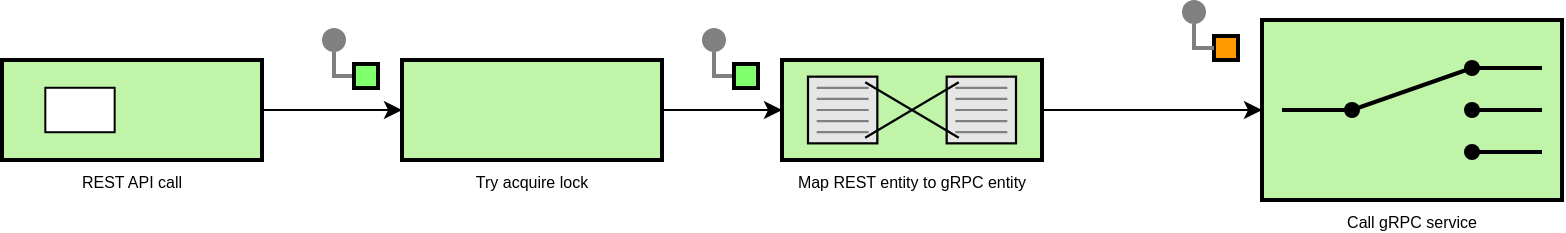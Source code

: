 <mxfile version="21.1.1">
  <diagram name="Page-1" id="zVlGRyVmie4dxDn-YsIs">
    <mxGraphModel dx="1185" dy="626" grid="1" gridSize="10" guides="1" tooltips="1" connect="1" arrows="1" fold="1" page="1" pageScale="1" pageWidth="850" pageHeight="1100" math="0" shadow="0">
      <root>
        <mxCell id="0" />
        <mxCell id="1" parent="0" />
        <mxCell id="BgKAyIHNlLKd9CK8FurC-12" style="edgeStyle=orthogonalEdgeStyle;rounded=0;orthogonalLoop=1;jettySize=auto;html=1;" parent="1" source="BgKAyIHNlLKd9CK8FurC-7" target="BgKAyIHNlLKd9CK8FurC-11" edge="1">
          <mxGeometry relative="1" as="geometry" />
        </mxCell>
        <mxCell id="BgKAyIHNlLKd9CK8FurC-7" value="REST API call" style="strokeWidth=2;dashed=0;align=center;fontSize=8;shape=rect;verticalLabelPosition=bottom;verticalAlign=top;fillColor=#c0f5a9;" parent="1" vertex="1">
          <mxGeometry x="40" y="190" width="130" height="50" as="geometry" />
        </mxCell>
        <mxCell id="BgKAyIHNlLKd9CK8FurC-8" value="" style="strokeWidth=1;dashed=0;align=center;fontSize=8;shape=rect" parent="BgKAyIHNlLKd9CK8FurC-7" vertex="1">
          <mxGeometry x="21.667" y="13.889" width="34.667" height="22.222" as="geometry" />
        </mxCell>
        <mxCell id="BgKAyIHNlLKd9CK8FurC-9" value="Call gRPC service" style="strokeWidth=2;outlineConnect=0;dashed=0;align=center;fontSize=8;fillColor=#c0f5a9;verticalLabelPosition=bottom;verticalAlign=top;shape=mxgraph.eip.content_based_router;" parent="1" vertex="1">
          <mxGeometry x="670" y="170" width="150" height="90" as="geometry" />
        </mxCell>
        <mxCell id="BgKAyIHNlLKd9CK8FurC-14" style="edgeStyle=orthogonalEdgeStyle;rounded=0;orthogonalLoop=1;jettySize=auto;html=1;" parent="1" source="BgKAyIHNlLKd9CK8FurC-11" target="BgKAyIHNlLKd9CK8FurC-13" edge="1">
          <mxGeometry relative="1" as="geometry" />
        </mxCell>
        <mxCell id="BgKAyIHNlLKd9CK8FurC-11" value="Try acquire lock" style="strokeWidth=2;dashed=0;align=center;fontSize=8;shape=rect;fillColor=#c0f5a9;verticalLabelPosition=bottom;verticalAlign=top;" parent="1" vertex="1">
          <mxGeometry x="240" y="190" width="130" height="50" as="geometry" />
        </mxCell>
        <mxCell id="BgKAyIHNlLKd9CK8FurC-15" style="edgeStyle=orthogonalEdgeStyle;rounded=0;orthogonalLoop=1;jettySize=auto;html=1;" parent="1" source="BgKAyIHNlLKd9CK8FurC-13" target="BgKAyIHNlLKd9CK8FurC-9" edge="1">
          <mxGeometry relative="1" as="geometry" />
        </mxCell>
        <mxCell id="BgKAyIHNlLKd9CK8FurC-13" value="Map REST entity to gRPC entity" style="strokeWidth=2;outlineConnect=0;dashed=0;align=center;fontSize=8;shape=mxgraph.eip.message_translator;fillColor=#c0f5a9;verticalLabelPosition=bottom;verticalAlign=top;" parent="1" vertex="1">
          <mxGeometry x="430" y="190" width="130" height="50" as="geometry" />
        </mxCell>
        <mxCell id="BgKAyIHNlLKd9CK8FurC-16" value="" style="edgeStyle=orthogonalEdgeStyle;rounded=0;exitX=0;exitY=0.5;endArrow=none;dashed=0;html=1;strokeColor=#808080;strokeWidth=2;" parent="1" source="BgKAyIHNlLKd9CK8FurC-18" target="BgKAyIHNlLKd9CK8FurC-17" edge="1">
          <mxGeometry relative="1" as="geometry" />
        </mxCell>
        <mxCell id="BgKAyIHNlLKd9CK8FurC-17" value="" style="strokeWidth=2;dashed=0;align=center;fontSize=8;shape=ellipse;fillColor=#808080;strokeColor=none;" parent="1" vertex="1">
          <mxGeometry x="200" y="174" width="12" height="12" as="geometry" />
        </mxCell>
        <mxCell id="BgKAyIHNlLKd9CK8FurC-18" value="" style="strokeWidth=2;dashed=0;align=center;fontSize=8;shape=rect;fillColor=#80FF6C;fontStyle=1;" parent="1" vertex="1">
          <mxGeometry x="216" y="192" width="12" height="12" as="geometry" />
        </mxCell>
        <mxCell id="joPZBvlKvv8gFAF8Z4ia-1" value="" style="edgeStyle=orthogonalEdgeStyle;rounded=0;exitX=0;exitY=0.5;endArrow=none;dashed=0;html=1;strokeColor=#808080;strokeWidth=2;" edge="1" source="joPZBvlKvv8gFAF8Z4ia-3" target="joPZBvlKvv8gFAF8Z4ia-2" parent="1">
          <mxGeometry relative="1" as="geometry" />
        </mxCell>
        <mxCell id="joPZBvlKvv8gFAF8Z4ia-2" value="" style="strokeWidth=2;dashed=0;align=center;fontSize=8;shape=ellipse;fillColor=#808080;strokeColor=none;" vertex="1" parent="1">
          <mxGeometry x="390" y="174" width="12" height="12" as="geometry" />
        </mxCell>
        <mxCell id="joPZBvlKvv8gFAF8Z4ia-3" value="" style="strokeWidth=2;dashed=0;align=center;fontSize=8;shape=rect;fillColor=#80FF6C;fontStyle=1;whiteSpace=wrap;html=1;" vertex="1" parent="1">
          <mxGeometry x="406" y="192" width="12" height="12" as="geometry" />
        </mxCell>
        <mxCell id="joPZBvlKvv8gFAF8Z4ia-8" value="" style="group" vertex="1" connectable="0" parent="1">
          <mxGeometry x="630" y="160" width="28" height="30" as="geometry" />
        </mxCell>
        <mxCell id="joPZBvlKvv8gFAF8Z4ia-5" value="" style="strokeWidth=2;dashed=0;align=center;fontSize=8;shape=ellipse;fillColor=#808080;strokeColor=none;" vertex="1" parent="joPZBvlKvv8gFAF8Z4ia-8">
          <mxGeometry width="12" height="12" as="geometry" />
        </mxCell>
        <mxCell id="joPZBvlKvv8gFAF8Z4ia-6" value="" style="strokeWidth=2;dashed=0;align=center;fontSize=8;shape=rect;fillColor=#ff9900;strokeColor=#000000;fontStyle=1;html=1;whiteSpace=wrap;" vertex="1" parent="joPZBvlKvv8gFAF8Z4ia-8">
          <mxGeometry x="16" y="18" width="12" height="12" as="geometry" />
        </mxCell>
        <mxCell id="joPZBvlKvv8gFAF8Z4ia-4" value="" style="edgeStyle=orthogonalEdgeStyle;rounded=0;exitX=0;exitY=0.5;endArrow=none;dashed=0;html=1;strokeColor=#808080;strokeWidth=2;" edge="1" source="joPZBvlKvv8gFAF8Z4ia-6" target="joPZBvlKvv8gFAF8Z4ia-5" parent="joPZBvlKvv8gFAF8Z4ia-8">
          <mxGeometry relative="1" as="geometry" />
        </mxCell>
      </root>
    </mxGraphModel>
  </diagram>
</mxfile>
